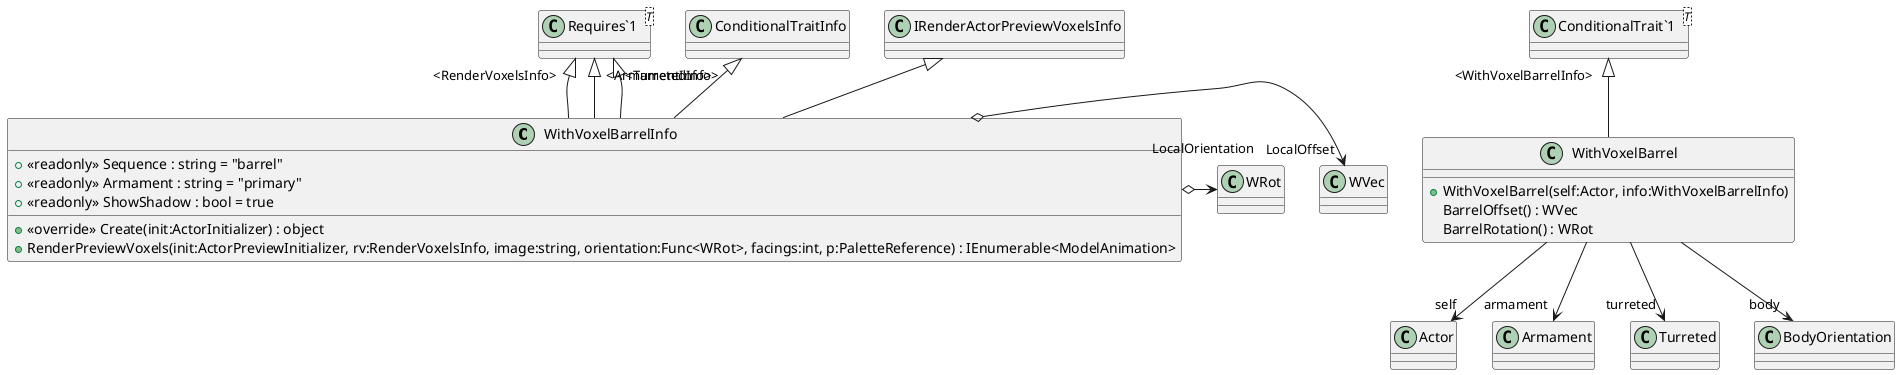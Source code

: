 @startuml
class WithVoxelBarrelInfo {
    + <<readonly>> Sequence : string = "barrel"
    + <<readonly>> Armament : string = "primary"
    + <<readonly>> ShowShadow : bool = true
    + <<override>> Create(init:ActorInitializer) : object
    + RenderPreviewVoxels(init:ActorPreviewInitializer, rv:RenderVoxelsInfo, image:string, orientation:Func<WRot>, facings:int, p:PaletteReference) : IEnumerable<ModelAnimation>
}
class WithVoxelBarrel {
    + WithVoxelBarrel(self:Actor, info:WithVoxelBarrelInfo)
    BarrelOffset() : WVec
    BarrelRotation() : WRot
}
class "Requires`1"<T> {
}
class "ConditionalTrait`1"<T> {
}
ConditionalTraitInfo <|-- WithVoxelBarrelInfo
IRenderActorPreviewVoxelsInfo <|-- WithVoxelBarrelInfo
"Requires`1" "<RenderVoxelsInfo>" <|-- WithVoxelBarrelInfo
"Requires`1" "<ArmamentInfo>" <|-- WithVoxelBarrelInfo
"Requires`1" "<TurretedInfo>" <|-- WithVoxelBarrelInfo
WithVoxelBarrelInfo o-> "LocalOffset" WVec
WithVoxelBarrelInfo o-> "LocalOrientation" WRot
"ConditionalTrait`1" "<WithVoxelBarrelInfo>" <|-- WithVoxelBarrel
WithVoxelBarrel --> "self" Actor
WithVoxelBarrel --> "armament" Armament
WithVoxelBarrel --> "turreted" Turreted
WithVoxelBarrel --> "body" BodyOrientation
@enduml
